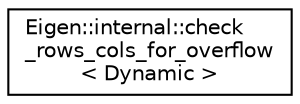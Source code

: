 digraph "Graphical Class Hierarchy"
{
  edge [fontname="Helvetica",fontsize="10",labelfontname="Helvetica",labelfontsize="10"];
  node [fontname="Helvetica",fontsize="10",shape=record];
  rankdir="LR";
  Node1 [label="Eigen::internal::check\l_rows_cols_for_overflow\l\< Dynamic \>",height=0.2,width=0.4,color="black", fillcolor="white", style="filled",URL="$struct_eigen_1_1internal_1_1check__rows__cols__for__overflow_3_01_dynamic_01_4.html"];
}

